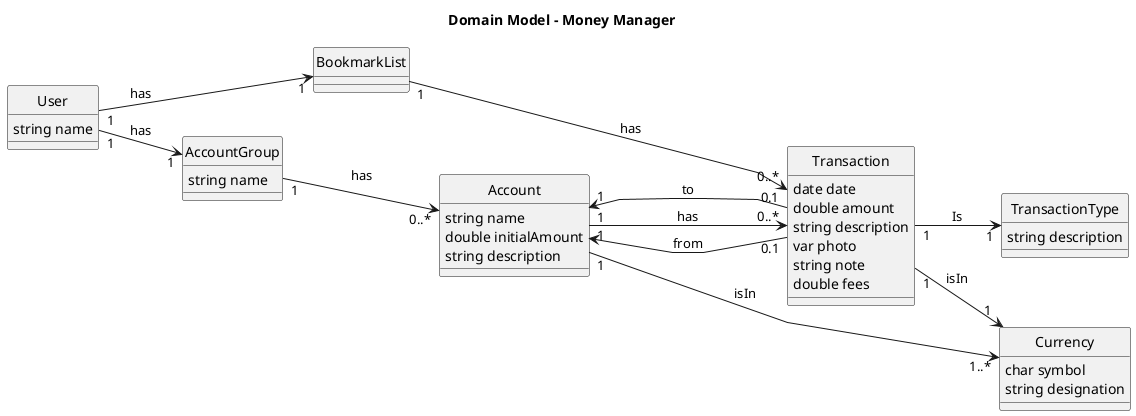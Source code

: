 @startuml domainModel1.png

left to right direction

skinparam linetype polyline
' skinparam linetype ortho
skinparam monochrome true
skinparam packageStyle rect
skinparam shadowing false

' skinparam nodesep 5
' skinparam ranksep 80
' skinparam padding 2
' !pragma ratio 0.2

title Domain Model - Money Manager

class User {
  string name
}

class AccountGroup {
  string name
}

class Account {
  string name
  double initialAmount
  string description
}

class Transaction {
  date date
  double amount
  string description
  var photo
  string note
  double fees
}

class TransactionType {
  string description
}

class Currency {
  char symbol
  string designation
}

User "1" --> "1" BookmarkList : has
User "1" --> "1" AccountGroup : has

AccountGroup "1" --> "0..*" Account : has

BookmarkList "1" --> "0..*" Transaction : has

Account "1" ---> "0..*" Transaction : has
Account "1" -d-> "1..*" Currency : isIn

Transaction "0.1" ---> "1" Account : from
Transaction "0.1" ---> "1" Account : to
Transaction "1" -d-> "1" Currency : isIn
Transaction "1" -d-> "1" TransactionType : Is

hide circle

@enduml